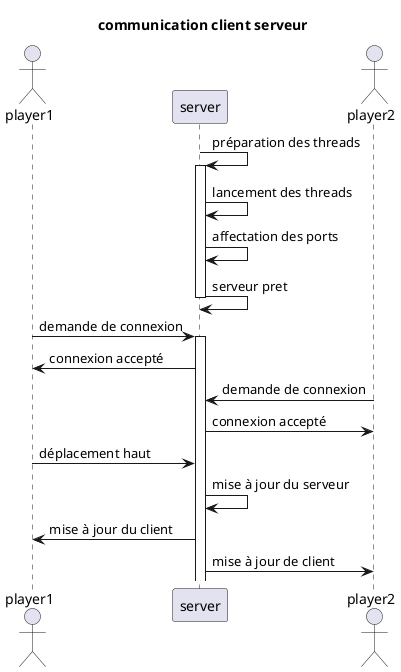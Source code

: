 @startuml
title communication client serveur
actor player2 order 30
actor player1 order 10
participant server order 20

server -> server  ++ : préparation des threads
server -> server : lancement des threads
server -> server : affectation des ports
server -> server -- : serveur pret
player1 -> server ++ : demande de connexion
server -> player1 : connexion accepté
player2 -> server : demande de connexion
server -> player2 : connexion accepté
player1 -> server : déplacement haut
server -> server : mise à jour du serveur
server -> player1 : mise à jour du client
server -> player2 : mise à jour de client
@enduml